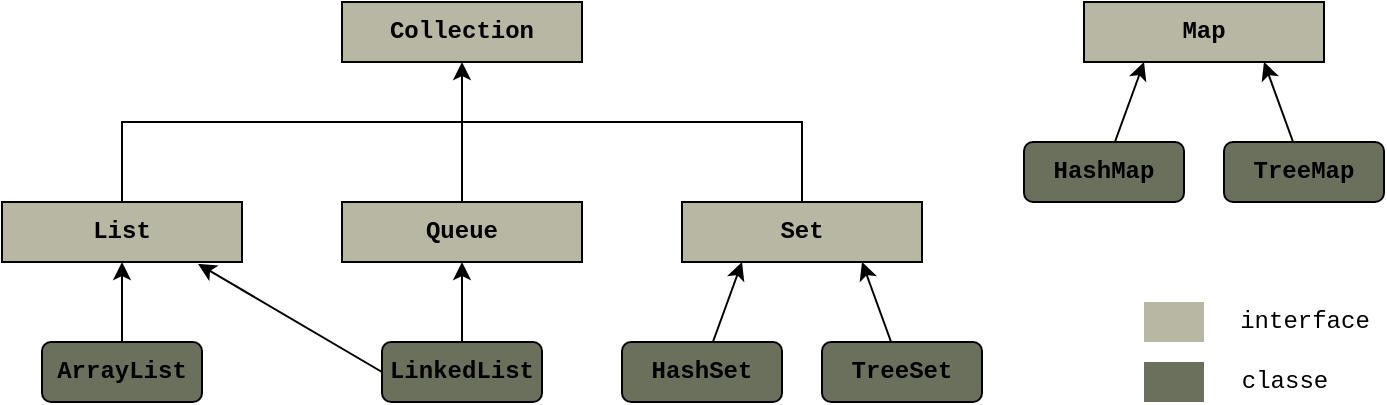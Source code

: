 <mxfile version="15.9.6" type="device"><diagram id="HoysF-3ig78UBOdZN4Z-" name="Page-1"><mxGraphModel dx="796" dy="493" grid="1" gridSize="10" guides="1" tooltips="1" connect="1" arrows="1" fold="1" page="1" pageScale="1" pageWidth="850" pageHeight="1100" math="0" shadow="0"><root><mxCell id="0"/><mxCell id="1" parent="0"/><mxCell id="PU-5pGcdkV8K7VA9qKGS-1" value="Collection" style="rounded=0;whiteSpace=wrap;html=1;fontFamily=Courier New;fontStyle=1;fillColor=#b7b7a4;" parent="1" vertex="1"><mxGeometry x="220" y="100" width="120" height="30" as="geometry"/></mxCell><mxCell id="PU-5pGcdkV8K7VA9qKGS-16" style="edgeStyle=orthogonalEdgeStyle;rounded=0;orthogonalLoop=1;jettySize=auto;html=1;fontFamily=Courier New;endArrow=none;endFill=0;" parent="1" source="PU-5pGcdkV8K7VA9qKGS-2" edge="1"><mxGeometry relative="1" as="geometry"><mxPoint x="280" y="160" as="targetPoint"/><Array as="points"><mxPoint x="110" y="160"/></Array></mxGeometry></mxCell><mxCell id="PU-5pGcdkV8K7VA9qKGS-2" value="List" style="rounded=0;whiteSpace=wrap;html=1;fontFamily=Courier New;fontStyle=1;fillColor=#B7B7A4;" parent="1" vertex="1"><mxGeometry x="50" y="200" width="120" height="30" as="geometry"/></mxCell><mxCell id="PU-5pGcdkV8K7VA9qKGS-6" value="" style="edgeStyle=none;rounded=0;orthogonalLoop=1;jettySize=auto;html=1;fontFamily=Courier New;" parent="1" source="PU-5pGcdkV8K7VA9qKGS-3" target="PU-5pGcdkV8K7VA9qKGS-1" edge="1"><mxGeometry relative="1" as="geometry"/></mxCell><mxCell id="PU-5pGcdkV8K7VA9qKGS-3" value="Queue" style="rounded=0;whiteSpace=wrap;html=1;fontFamily=Courier New;fontStyle=1;fillColor=#B7B7A4;" parent="1" vertex="1"><mxGeometry x="220" y="200" width="120" height="30" as="geometry"/></mxCell><mxCell id="PU-5pGcdkV8K7VA9qKGS-17" style="edgeStyle=orthogonalEdgeStyle;rounded=0;orthogonalLoop=1;jettySize=auto;html=1;fontFamily=Courier New;endArrow=none;endFill=0;" parent="1" source="PU-5pGcdkV8K7VA9qKGS-4" edge="1"><mxGeometry relative="1" as="geometry"><mxPoint x="280" y="160" as="targetPoint"/><Array as="points"><mxPoint x="450" y="160"/></Array></mxGeometry></mxCell><mxCell id="PU-5pGcdkV8K7VA9qKGS-4" value="Set" style="rounded=0;whiteSpace=wrap;html=1;fontFamily=Courier New;fontStyle=1;fillColor=#B7B7A4;" parent="1" vertex="1"><mxGeometry x="390" y="200" width="120" height="30" as="geometry"/></mxCell><mxCell id="PU-5pGcdkV8K7VA9qKGS-15" value="" style="edgeStyle=none;rounded=0;orthogonalLoop=1;jettySize=auto;html=1;fontFamily=Courier New;" parent="1" source="PU-5pGcdkV8K7VA9qKGS-10" target="PU-5pGcdkV8K7VA9qKGS-3" edge="1"><mxGeometry relative="1" as="geometry"/></mxCell><mxCell id="PU-5pGcdkV8K7VA9qKGS-18" style="rounded=0;orthogonalLoop=1;jettySize=auto;html=1;entryX=0.817;entryY=1.033;entryDx=0;entryDy=0;entryPerimeter=0;fontFamily=Courier New;endArrow=classic;endFill=1;exitX=0;exitY=0.5;exitDx=0;exitDy=0;" parent="1" source="PU-5pGcdkV8K7VA9qKGS-10" target="PU-5pGcdkV8K7VA9qKGS-2" edge="1"><mxGeometry relative="1" as="geometry"/></mxCell><mxCell id="PU-5pGcdkV8K7VA9qKGS-10" value="LinkedList" style="rounded=1;whiteSpace=wrap;html=1;fontFamily=Courier New;fontStyle=1;perimeterSpacing=0;fillColor=#6B705C;glass=0;" parent="1" vertex="1"><mxGeometry x="240" y="270" width="80" height="30" as="geometry"/></mxCell><mxCell id="PU-5pGcdkV8K7VA9qKGS-12" value="" style="edgeStyle=none;rounded=0;orthogonalLoop=1;jettySize=auto;html=1;fontFamily=Courier New;" parent="1" source="PU-5pGcdkV8K7VA9qKGS-11" target="PU-5pGcdkV8K7VA9qKGS-2" edge="1"><mxGeometry relative="1" as="geometry"/></mxCell><mxCell id="PU-5pGcdkV8K7VA9qKGS-11" value="ArrayList" style="rounded=1;whiteSpace=wrap;html=1;fontFamily=Courier New;fontStyle=1;perimeterSpacing=0;fillColor=#6b705c;" parent="1" vertex="1"><mxGeometry x="70" y="270" width="80" height="30" as="geometry"/></mxCell><mxCell id="PU-5pGcdkV8K7VA9qKGS-20" value="" style="edgeStyle=none;rounded=0;orthogonalLoop=1;jettySize=auto;html=1;fontFamily=Courier New;endArrow=classic;endFill=1;entryX=0.25;entryY=1;entryDx=0;entryDy=0;" parent="1" source="PU-5pGcdkV8K7VA9qKGS-19" target="PU-5pGcdkV8K7VA9qKGS-4" edge="1"><mxGeometry relative="1" as="geometry"/></mxCell><mxCell id="PU-5pGcdkV8K7VA9qKGS-19" value="HashSet" style="rounded=1;whiteSpace=wrap;html=1;fontFamily=Courier New;fontStyle=1;perimeterSpacing=0;fillColor=#6B705C;" parent="1" vertex="1"><mxGeometry x="360" y="270" width="80" height="30" as="geometry"/></mxCell><mxCell id="PU-5pGcdkV8K7VA9qKGS-22" style="edgeStyle=none;rounded=0;orthogonalLoop=1;jettySize=auto;html=1;entryX=0.75;entryY=1;entryDx=0;entryDy=0;fontFamily=Courier New;endArrow=classic;endFill=1;" parent="1" source="PU-5pGcdkV8K7VA9qKGS-21" target="PU-5pGcdkV8K7VA9qKGS-4" edge="1"><mxGeometry relative="1" as="geometry"/></mxCell><mxCell id="PU-5pGcdkV8K7VA9qKGS-21" value="TreeSet" style="rounded=1;whiteSpace=wrap;html=1;fontFamily=Courier New;fontStyle=1;perimeterSpacing=0;gradientColor=none;fillColor=#6B705C;" parent="1" vertex="1"><mxGeometry x="460" y="270" width="80" height="30" as="geometry"/></mxCell><mxCell id="PU-5pGcdkV8K7VA9qKGS-23" value="Map" style="rounded=0;whiteSpace=wrap;html=1;fontFamily=Courier New;fontStyle=1;fillColor=#B7B7A4;" parent="1" vertex="1"><mxGeometry x="591" y="100" width="120" height="30" as="geometry"/></mxCell><mxCell id="PU-5pGcdkV8K7VA9qKGS-26" style="edgeStyle=none;rounded=0;orthogonalLoop=1;jettySize=auto;html=1;entryX=0.25;entryY=1;entryDx=0;entryDy=0;fontFamily=Courier New;endArrow=classic;endFill=1;" parent="1" source="PU-5pGcdkV8K7VA9qKGS-24" target="PU-5pGcdkV8K7VA9qKGS-23" edge="1"><mxGeometry relative="1" as="geometry"/></mxCell><mxCell id="PU-5pGcdkV8K7VA9qKGS-24" value="HashMap" style="rounded=1;whiteSpace=wrap;html=1;fontFamily=Courier New;fontStyle=1;perimeterSpacing=0;fillColor=#6B705C;" parent="1" vertex="1"><mxGeometry x="561" y="170" width="80" height="30" as="geometry"/></mxCell><mxCell id="PU-5pGcdkV8K7VA9qKGS-27" style="edgeStyle=none;rounded=0;orthogonalLoop=1;jettySize=auto;html=1;entryX=0.75;entryY=1;entryDx=0;entryDy=0;fontFamily=Courier New;endArrow=classic;endFill=1;" parent="1" source="PU-5pGcdkV8K7VA9qKGS-25" target="PU-5pGcdkV8K7VA9qKGS-23" edge="1"><mxGeometry relative="1" as="geometry"/></mxCell><mxCell id="PU-5pGcdkV8K7VA9qKGS-25" value="TreeMap" style="rounded=1;whiteSpace=wrap;html=1;fontFamily=Courier New;fontStyle=1;perimeterSpacing=0;fillColor=#6B705C;" parent="1" vertex="1"><mxGeometry x="661" y="170" width="80" height="30" as="geometry"/></mxCell><mxCell id="Ame0UJ8sJ-uBRV_ghUOM-1" value="" style="rounded=0;whiteSpace=wrap;html=1;fontFamily=Courier New;fontStyle=1;perimeterSpacing=0;gradientColor=none;fillColor=#B7B7A4;strokeColor=none;" vertex="1" parent="1"><mxGeometry x="621" y="250" width="30" height="20" as="geometry"/></mxCell><mxCell id="Ame0UJ8sJ-uBRV_ghUOM-3" value="interface" style="text;html=1;align=center;verticalAlign=middle;resizable=0;points=[];autosize=1;strokeColor=none;fillColor=none;fontFamily=Courier New;" vertex="1" parent="1"><mxGeometry x="661" y="250" width="80" height="20" as="geometry"/></mxCell><mxCell id="Ame0UJ8sJ-uBRV_ghUOM-4" value="" style="rounded=0;whiteSpace=wrap;html=1;fontFamily=Courier New;fontStyle=1;perimeterSpacing=0;gradientColor=none;fillColor=#6B705C;strokeColor=none;" vertex="1" parent="1"><mxGeometry x="621" y="280" width="30" height="20" as="geometry"/></mxCell><mxCell id="Ame0UJ8sJ-uBRV_ghUOM-5" value="classe" style="text;html=1;align=center;verticalAlign=middle;resizable=0;points=[];autosize=1;strokeColor=none;fillColor=none;fontFamily=Courier New;" vertex="1" parent="1"><mxGeometry x="661" y="280" width="60" height="20" as="geometry"/></mxCell></root></mxGraphModel></diagram></mxfile>